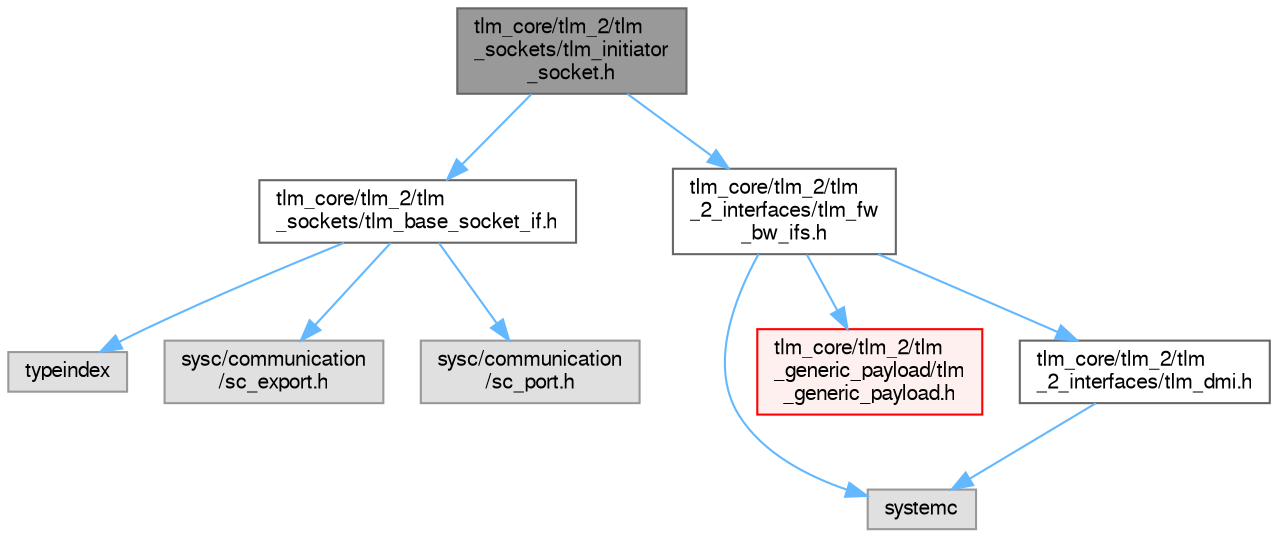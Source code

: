 digraph "tlm_core/tlm_2/tlm_sockets/tlm_initiator_socket.h"
{
 // LATEX_PDF_SIZE
  bgcolor="transparent";
  edge [fontname=FreeSans,fontsize=10,labelfontname=FreeSans,labelfontsize=10];
  node [fontname=FreeSans,fontsize=10,shape=box,height=0.2,width=0.4];
  Node1 [id="Node000001",label="tlm_core/tlm_2/tlm\l_sockets/tlm_initiator\l_socket.h",height=0.2,width=0.4,color="gray40", fillcolor="grey60", style="filled", fontcolor="black",tooltip=" "];
  Node1 -> Node2 [id="edge1_Node000001_Node000002",color="steelblue1",style="solid",tooltip=" "];
  Node2 [id="Node000002",label="tlm_core/tlm_2/tlm\l_sockets/tlm_base_socket_if.h",height=0.2,width=0.4,color="grey40", fillcolor="white", style="filled",URL="$a00041.html",tooltip=" "];
  Node2 -> Node3 [id="edge2_Node000002_Node000003",color="steelblue1",style="solid",tooltip=" "];
  Node3 [id="Node000003",label="typeindex",height=0.2,width=0.4,color="grey60", fillcolor="#E0E0E0", style="filled",tooltip=" "];
  Node2 -> Node4 [id="edge3_Node000002_Node000004",color="steelblue1",style="solid",tooltip=" "];
  Node4 [id="Node000004",label="sysc/communication\l/sc_export.h",height=0.2,width=0.4,color="grey60", fillcolor="#E0E0E0", style="filled",tooltip=" "];
  Node2 -> Node5 [id="edge4_Node000002_Node000005",color="steelblue1",style="solid",tooltip=" "];
  Node5 [id="Node000005",label="sysc/communication\l/sc_port.h",height=0.2,width=0.4,color="grey60", fillcolor="#E0E0E0", style="filled",tooltip=" "];
  Node1 -> Node6 [id="edge5_Node000001_Node000006",color="steelblue1",style="solid",tooltip=" "];
  Node6 [id="Node000006",label="tlm_core/tlm_2/tlm\l_2_interfaces/tlm_fw\l_bw_ifs.h",height=0.2,width=0.4,color="grey40", fillcolor="white", style="filled",URL="$a00056.html",tooltip=" "];
  Node6 -> Node7 [id="edge6_Node000006_Node000007",color="steelblue1",style="solid",tooltip=" "];
  Node7 [id="Node000007",label="systemc",height=0.2,width=0.4,color="grey60", fillcolor="#E0E0E0", style="filled",tooltip=" "];
  Node6 -> Node8 [id="edge7_Node000006_Node000008",color="steelblue1",style="solid",tooltip=" "];
  Node8 [id="Node000008",label="tlm_core/tlm_2/tlm\l_generic_payload/tlm\l_generic_payload.h",height=0.2,width=0.4,color="red", fillcolor="#FFF0F0", style="filled",URL="$a00032.html",tooltip=" "];
  Node6 -> Node23 [id="edge8_Node000006_Node000023",color="steelblue1",style="solid",tooltip=" "];
  Node23 [id="Node000023",label="tlm_core/tlm_2/tlm\l_2_interfaces/tlm_dmi.h",height=0.2,width=0.4,color="grey40", fillcolor="white", style="filled",URL="$a00050.html",tooltip=" "];
  Node23 -> Node7 [id="edge9_Node000023_Node000007",color="steelblue1",style="solid",tooltip=" "];
}
